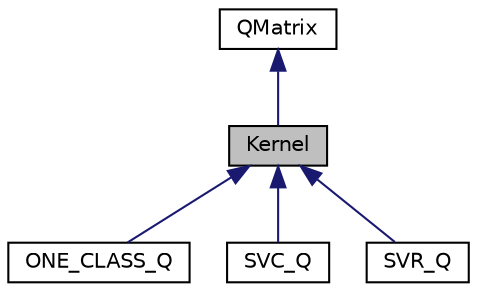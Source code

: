 digraph "Kernel"
{
  edge [fontname="Helvetica",fontsize="10",labelfontname="Helvetica",labelfontsize="10"];
  node [fontname="Helvetica",fontsize="10",shape=record];
  Node0 [label="Kernel",height=0.2,width=0.4,color="black", fillcolor="grey75", style="filled", fontcolor="black"];
  Node1 -> Node0 [dir="back",color="midnightblue",fontsize="10",style="solid",fontname="Helvetica"];
  Node1 [label="QMatrix",height=0.2,width=0.4,color="black", fillcolor="white", style="filled",URL="$classQMatrix.html"];
  Node0 -> Node2 [dir="back",color="midnightblue",fontsize="10",style="solid",fontname="Helvetica"];
  Node2 [label="ONE_CLASS_Q",height=0.2,width=0.4,color="black", fillcolor="white", style="filled",URL="$classONE__CLASS__Q.html"];
  Node0 -> Node3 [dir="back",color="midnightblue",fontsize="10",style="solid",fontname="Helvetica"];
  Node3 [label="SVC_Q",height=0.2,width=0.4,color="black", fillcolor="white", style="filled",URL="$classSVC__Q.html"];
  Node0 -> Node4 [dir="back",color="midnightblue",fontsize="10",style="solid",fontname="Helvetica"];
  Node4 [label="SVR_Q",height=0.2,width=0.4,color="black", fillcolor="white", style="filled",URL="$classSVR__Q.html"];
}
